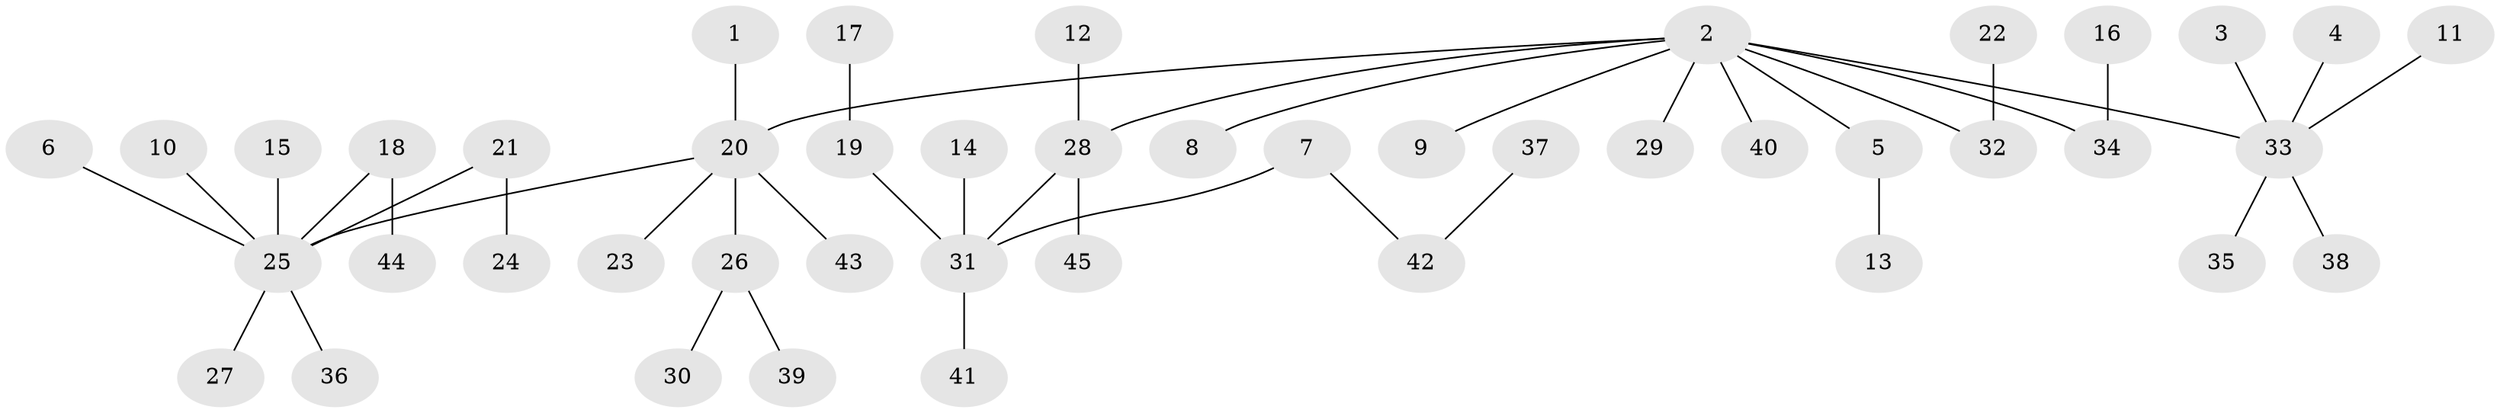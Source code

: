 // original degree distribution, {5: 0.0449438202247191, 6: 0.02247191011235955, 3: 0.07865168539325842, 4: 0.0449438202247191, 2: 0.30337078651685395, 1: 0.4943820224719101, 9: 0.011235955056179775}
// Generated by graph-tools (version 1.1) at 2025/26/03/09/25 03:26:26]
// undirected, 45 vertices, 44 edges
graph export_dot {
graph [start="1"]
  node [color=gray90,style=filled];
  1;
  2;
  3;
  4;
  5;
  6;
  7;
  8;
  9;
  10;
  11;
  12;
  13;
  14;
  15;
  16;
  17;
  18;
  19;
  20;
  21;
  22;
  23;
  24;
  25;
  26;
  27;
  28;
  29;
  30;
  31;
  32;
  33;
  34;
  35;
  36;
  37;
  38;
  39;
  40;
  41;
  42;
  43;
  44;
  45;
  1 -- 20 [weight=1.0];
  2 -- 5 [weight=1.0];
  2 -- 8 [weight=1.0];
  2 -- 9 [weight=1.0];
  2 -- 20 [weight=1.0];
  2 -- 28 [weight=1.0];
  2 -- 29 [weight=1.0];
  2 -- 32 [weight=1.0];
  2 -- 33 [weight=1.0];
  2 -- 34 [weight=1.0];
  2 -- 40 [weight=1.0];
  3 -- 33 [weight=1.0];
  4 -- 33 [weight=1.0];
  5 -- 13 [weight=1.0];
  6 -- 25 [weight=1.0];
  7 -- 31 [weight=1.0];
  7 -- 42 [weight=1.0];
  10 -- 25 [weight=1.0];
  11 -- 33 [weight=1.0];
  12 -- 28 [weight=1.0];
  14 -- 31 [weight=1.0];
  15 -- 25 [weight=1.0];
  16 -- 34 [weight=1.0];
  17 -- 19 [weight=1.0];
  18 -- 25 [weight=1.0];
  18 -- 44 [weight=1.0];
  19 -- 31 [weight=1.0];
  20 -- 23 [weight=1.0];
  20 -- 25 [weight=1.0];
  20 -- 26 [weight=1.0];
  20 -- 43 [weight=1.0];
  21 -- 24 [weight=1.0];
  21 -- 25 [weight=1.0];
  22 -- 32 [weight=1.0];
  25 -- 27 [weight=1.0];
  25 -- 36 [weight=1.0];
  26 -- 30 [weight=1.0];
  26 -- 39 [weight=1.0];
  28 -- 31 [weight=1.0];
  28 -- 45 [weight=1.0];
  31 -- 41 [weight=1.0];
  33 -- 35 [weight=1.0];
  33 -- 38 [weight=1.0];
  37 -- 42 [weight=1.0];
}

